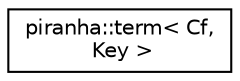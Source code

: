 digraph "Graphical Class Hierarchy"
{
  edge [fontname="Helvetica",fontsize="10",labelfontname="Helvetica",labelfontsize="10"];
  node [fontname="Helvetica",fontsize="10",shape=record];
  rankdir="LR";
  Node0 [label="piranha::term\< Cf,\l Key \>",height=0.2,width=0.4,color="black", fillcolor="white", style="filled",URL="$classpiranha_1_1term.html",tooltip="Term class. "];
}
